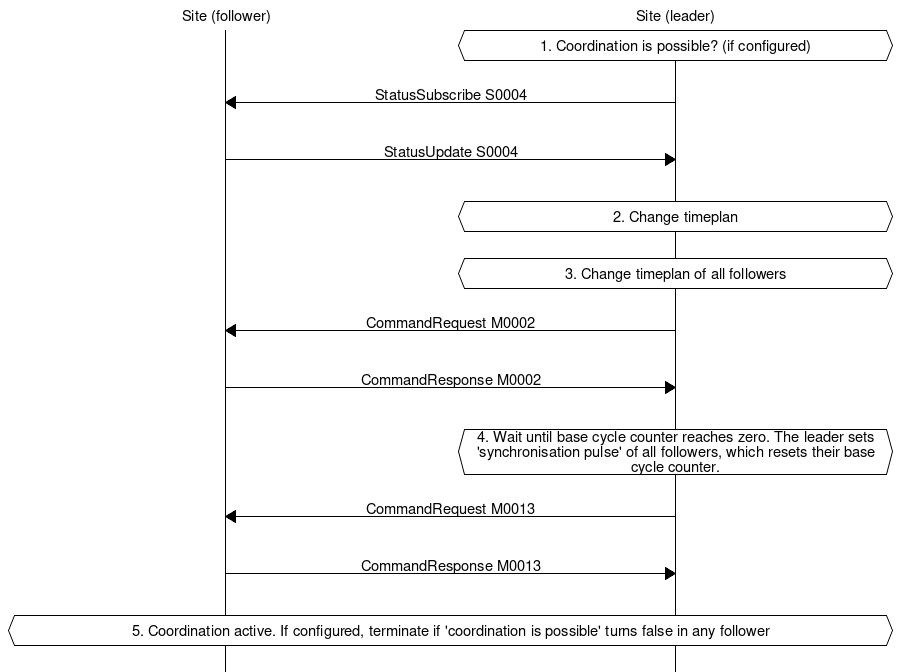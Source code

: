 # MSC for establish coordination with synchronized cycle counter

msc {
  hscale = "1.5", arcgradient = "0";

  a [label="Site (follower)"], b [label="Site (leader)"];

  b abox b [ label = "1. Coordination is possible? (if configured)" ];
  |||;
  a<=b [ label = "StatusSubscribe S0004" ];
  |||;
  a=>b [ label = "StatusUpdate S0004" ];
  |||;
  b abox b [ label = "2. Change timeplan" ];
  |||;
  b abox b [ label = "3. Change timeplan of all followers" ];
  |||;
  a<=b [ label = "CommandRequest M0002" ];
  |||;
  a=>b [ label = "CommandResponse M0002" ];
  |||;
  b abox b [ label = "4. Wait until base cycle counter reaches zero. The leader sets 'synchronisation pulse' of all followers, which resets their base cycle counter." ];
  |||;
  a<=b [ label = "CommandRequest M0013" ];
  |||;
  a=>b [ label = "CommandResponse M0013" ];
  |||;
  a abox b [ label = "5. Coordination active. If configured, terminate if 'coordination is possible' turns false in any follower" ];
  |||;
}
